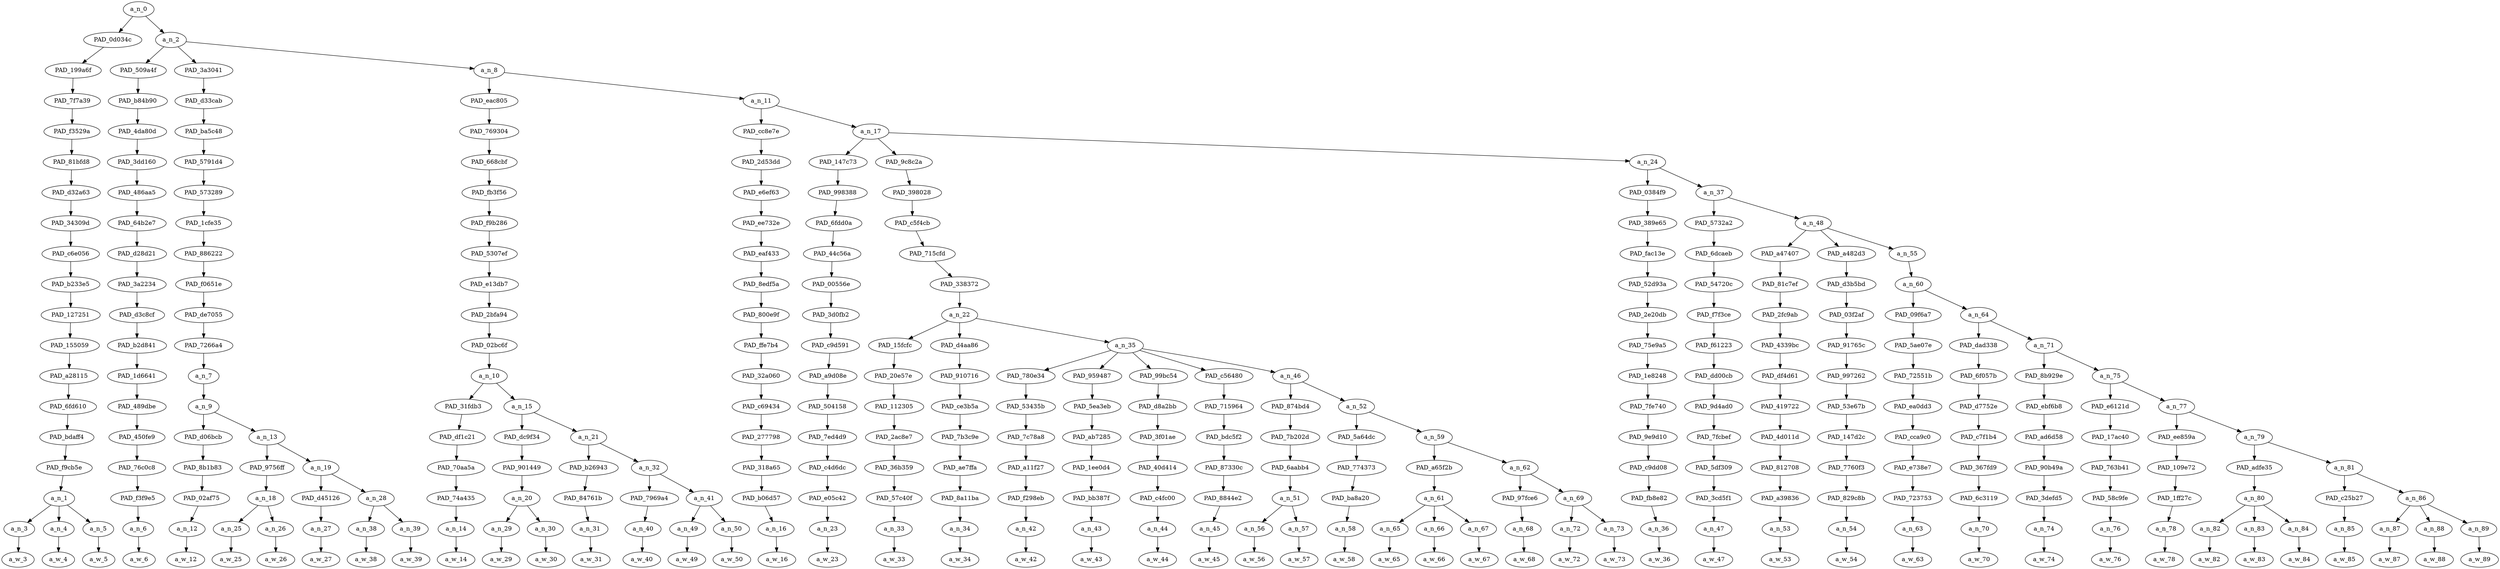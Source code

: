 strict digraph "" {
	a_n_0	[div_dir=1,
		index=0,
		level=18,
		pos="4.75980541087963,18!",
		text_span="[0, 1, 2, 3, 4, 5, 6, 7, 8, 9, 10, 11, 12, 13, 14, 15, 16, 17, 18, 19, 20, 21, 22, 23, 24, 25, 26, 27, 28, 29, 30, 31, 32, 33, 34, \
35, 36, 37, 38, 39, 40, 41, 42, 43, 44, 45, 46, 47, 48, 49]",
		value=1.00000000];
	PAD_0d034c	[div_dir=1,
		index=0,
		level=17,
		pos="1.0,17!",
		text_span="[0, 1, 2]",
		value=0.04924181];
	a_n_0 -> PAD_0d034c;
	a_n_2	[div_dir=1,
		index=1,
		level=17,
		pos="8.51961082175926,17!",
		text_span="[3, 4, 5, 6, 7, 8, 9, 10, 11, 12, 13, 14, 15, 16, 17, 18, 19, 20, 21, 22, 23, 24, 25, 26, 27, 28, 29, 30, 31, 32, 33, 34, 35, 36, \
37, 38, 39, 40, 41, 42, 43, 44, 45, 46, 47, 48, 49]",
		value=0.95057851];
	a_n_0 -> a_n_2;
	PAD_199a6f	[div_dir=1,
		index=0,
		level=16,
		pos="1.0,16!",
		text_span="[0, 1, 2]",
		value=0.04924181];
	PAD_0d034c -> PAD_199a6f;
	PAD_7f7a39	[div_dir=1,
		index=0,
		level=15,
		pos="1.0,15!",
		text_span="[0, 1, 2]",
		value=0.04924181];
	PAD_199a6f -> PAD_7f7a39;
	PAD_f3529a	[div_dir=1,
		index=0,
		level=14,
		pos="1.0,14!",
		text_span="[0, 1, 2]",
		value=0.04924181];
	PAD_7f7a39 -> PAD_f3529a;
	PAD_81bfd8	[div_dir=1,
		index=0,
		level=13,
		pos="1.0,13!",
		text_span="[0, 1, 2]",
		value=0.04924181];
	PAD_f3529a -> PAD_81bfd8;
	PAD_d32a63	[div_dir=1,
		index=0,
		level=12,
		pos="1.0,12!",
		text_span="[0, 1, 2]",
		value=0.04924181];
	PAD_81bfd8 -> PAD_d32a63;
	PAD_34309d	[div_dir=1,
		index=0,
		level=11,
		pos="1.0,11!",
		text_span="[0, 1, 2]",
		value=0.04924181];
	PAD_d32a63 -> PAD_34309d;
	PAD_c6e056	[div_dir=1,
		index=0,
		level=10,
		pos="1.0,10!",
		text_span="[0, 1, 2]",
		value=0.04924181];
	PAD_34309d -> PAD_c6e056;
	PAD_b233e5	[div_dir=1,
		index=0,
		level=9,
		pos="1.0,9!",
		text_span="[0, 1, 2]",
		value=0.04924181];
	PAD_c6e056 -> PAD_b233e5;
	PAD_127251	[div_dir=1,
		index=0,
		level=8,
		pos="1.0,8!",
		text_span="[0, 1, 2]",
		value=0.04924181];
	PAD_b233e5 -> PAD_127251;
	PAD_155059	[div_dir=1,
		index=0,
		level=7,
		pos="1.0,7!",
		text_span="[0, 1, 2]",
		value=0.04924181];
	PAD_127251 -> PAD_155059;
	PAD_a28115	[div_dir=1,
		index=0,
		level=6,
		pos="1.0,6!",
		text_span="[0, 1, 2]",
		value=0.04924181];
	PAD_155059 -> PAD_a28115;
	PAD_6fd610	[div_dir=1,
		index=0,
		level=5,
		pos="1.0,5!",
		text_span="[0, 1, 2]",
		value=0.04924181];
	PAD_a28115 -> PAD_6fd610;
	PAD_bdaff4	[div_dir=1,
		index=0,
		level=4,
		pos="1.0,4!",
		text_span="[0, 1, 2]",
		value=0.04924181];
	PAD_6fd610 -> PAD_bdaff4;
	PAD_f9cb5e	[div_dir=1,
		index=0,
		level=3,
		pos="1.0,3!",
		text_span="[0, 1, 2]",
		value=0.04924181];
	PAD_bdaff4 -> PAD_f9cb5e;
	a_n_1	[div_dir=1,
		index=0,
		level=2,
		pos="1.0,2!",
		text_span="[0, 1, 2]",
		value=0.04924181];
	PAD_f9cb5e -> a_n_1;
	a_n_3	[div_dir=1,
		index=0,
		level=1,
		pos="0.0,1!",
		text_span="[0]",
		value=0.01122210];
	a_n_1 -> a_n_3;
	a_n_4	[div_dir=1,
		index=1,
		level=1,
		pos="1.0,1!",
		text_span="[1]",
		value=0.02144741];
	a_n_1 -> a_n_4;
	a_n_5	[div_dir=1,
		index=2,
		level=1,
		pos="2.0,1!",
		text_span="[2]",
		value=0.01643976];
	a_n_1 -> a_n_5;
	a_w_3	[div_dir=0,
		index=0,
		level=0,
		pos="0,0!",
		text_span="[0]",
		value=the];
	a_n_3 -> a_w_3;
	a_w_4	[div_dir=0,
		index=1,
		level=0,
		pos="1,0!",
		text_span="[1]",
		value=catholic];
	a_n_4 -> a_w_4;
	a_w_5	[div_dir=0,
		index=2,
		level=0,
		pos="2,0!",
		text_span="[2]",
		value=church];
	a_n_5 -> a_w_5;
	PAD_509a4f	[div_dir=1,
		index=1,
		level=16,
		pos="3.0,16!",
		text_span="[3]",
		value=0.01210375];
	a_n_2 -> PAD_509a4f;
	PAD_3a3041	[div_dir=1,
		index=2,
		level=16,
		pos="5.3125,16!",
		text_span="[4, 5, 6, 7, 8, 9]",
		value=0.16955576];
	a_n_2 -> PAD_3a3041;
	a_n_8	[div_dir=1,
		index=3,
		level=16,
		pos="17.246332465277778,16!",
		text_span="[10, 11, 12, 13, 14, 15, 16, 17, 18, 19, 20, 21, 22, 23, 24, 25, 26, 27, 28, 29, 30, 31, 32, 33, 34, 35, 36, 37, 38, 39, 40, 41, \
42, 43, 44, 45, 46, 47, 48, 49]",
		value=0.76876385];
	a_n_2 -> a_n_8;
	PAD_b84b90	[div_dir=1,
		index=1,
		level=15,
		pos="3.0,15!",
		text_span="[3]",
		value=0.01210375];
	PAD_509a4f -> PAD_b84b90;
	PAD_4da80d	[div_dir=1,
		index=1,
		level=14,
		pos="3.0,14!",
		text_span="[3]",
		value=0.01210375];
	PAD_b84b90 -> PAD_4da80d;
	PAD_3dd160	[div_dir=1,
		index=1,
		level=13,
		pos="3.0,13!",
		text_span="[3]",
		value=0.01210375];
	PAD_4da80d -> PAD_3dd160;
	PAD_486aa5	[div_dir=1,
		index=1,
		level=12,
		pos="3.0,12!",
		text_span="[3]",
		value=0.01210375];
	PAD_3dd160 -> PAD_486aa5;
	PAD_64b2e7	[div_dir=1,
		index=1,
		level=11,
		pos="3.0,11!",
		text_span="[3]",
		value=0.01210375];
	PAD_486aa5 -> PAD_64b2e7;
	PAD_d28d21	[div_dir=1,
		index=1,
		level=10,
		pos="3.0,10!",
		text_span="[3]",
		value=0.01210375];
	PAD_64b2e7 -> PAD_d28d21;
	PAD_3a2234	[div_dir=1,
		index=1,
		level=9,
		pos="3.0,9!",
		text_span="[3]",
		value=0.01210375];
	PAD_d28d21 -> PAD_3a2234;
	PAD_d3c8cf	[div_dir=1,
		index=1,
		level=8,
		pos="3.0,8!",
		text_span="[3]",
		value=0.01210375];
	PAD_3a2234 -> PAD_d3c8cf;
	PAD_b2d841	[div_dir=1,
		index=1,
		level=7,
		pos="3.0,7!",
		text_span="[3]",
		value=0.01210375];
	PAD_d3c8cf -> PAD_b2d841;
	PAD_1d6641	[div_dir=1,
		index=1,
		level=6,
		pos="3.0,6!",
		text_span="[3]",
		value=0.01210375];
	PAD_b2d841 -> PAD_1d6641;
	PAD_489dbe	[div_dir=1,
		index=1,
		level=5,
		pos="3.0,5!",
		text_span="[3]",
		value=0.01210375];
	PAD_1d6641 -> PAD_489dbe;
	PAD_450fe9	[div_dir=1,
		index=1,
		level=4,
		pos="3.0,4!",
		text_span="[3]",
		value=0.01210375];
	PAD_489dbe -> PAD_450fe9;
	PAD_76c0c8	[div_dir=1,
		index=1,
		level=3,
		pos="3.0,3!",
		text_span="[3]",
		value=0.01210375];
	PAD_450fe9 -> PAD_76c0c8;
	PAD_f3f9e5	[div_dir=1,
		index=1,
		level=2,
		pos="3.0,2!",
		text_span="[3]",
		value=0.01210375];
	PAD_76c0c8 -> PAD_f3f9e5;
	a_n_6	[div_dir=1,
		index=3,
		level=1,
		pos="3.0,1!",
		text_span="[3]",
		value=0.01210375];
	PAD_f3f9e5 -> a_n_6;
	a_w_6	[div_dir=0,
		index=3,
		level=0,
		pos="3,0!",
		text_span="[3]",
		value=stopped];
	a_n_6 -> a_w_6;
	PAD_d33cab	[div_dir=1,
		index=2,
		level=15,
		pos="5.3125,15!",
		text_span="[4, 5, 6, 7, 8, 9]",
		value=0.16955576];
	PAD_3a3041 -> PAD_d33cab;
	PAD_ba5c48	[div_dir=1,
		index=2,
		level=14,
		pos="5.3125,14!",
		text_span="[4, 5, 6, 7, 8, 9]",
		value=0.16955576];
	PAD_d33cab -> PAD_ba5c48;
	PAD_5791d4	[div_dir=1,
		index=2,
		level=13,
		pos="5.3125,13!",
		text_span="[4, 5, 6, 7, 8, 9]",
		value=0.16955576];
	PAD_ba5c48 -> PAD_5791d4;
	PAD_573289	[div_dir=1,
		index=2,
		level=12,
		pos="5.3125,12!",
		text_span="[4, 5, 6, 7, 8, 9]",
		value=0.16955576];
	PAD_5791d4 -> PAD_573289;
	PAD_1cfe35	[div_dir=1,
		index=2,
		level=11,
		pos="5.3125,11!",
		text_span="[4, 5, 6, 7, 8, 9]",
		value=0.16955576];
	PAD_573289 -> PAD_1cfe35;
	PAD_886222	[div_dir=1,
		index=2,
		level=10,
		pos="5.3125,10!",
		text_span="[4, 5, 6, 7, 8, 9]",
		value=0.16955576];
	PAD_1cfe35 -> PAD_886222;
	PAD_f0651e	[div_dir=1,
		index=2,
		level=9,
		pos="5.3125,9!",
		text_span="[4, 5, 6, 7, 8, 9]",
		value=0.16955576];
	PAD_886222 -> PAD_f0651e;
	PAD_de7055	[div_dir=1,
		index=2,
		level=8,
		pos="5.3125,8!",
		text_span="[4, 5, 6, 7, 8, 9]",
		value=0.16955576];
	PAD_f0651e -> PAD_de7055;
	PAD_7266a4	[div_dir=1,
		index=2,
		level=7,
		pos="5.3125,7!",
		text_span="[4, 5, 6, 7, 8, 9]",
		value=0.16955576];
	PAD_de7055 -> PAD_7266a4;
	a_n_7	[div_dir=1,
		index=2,
		level=6,
		pos="5.3125,6!",
		text_span="[4, 5, 6, 7, 8, 9]",
		value=0.16955576];
	PAD_7266a4 -> a_n_7;
	a_n_9	[div_dir=1,
		index=2,
		level=5,
		pos="5.3125,5!",
		text_span="[4, 5, 6, 7, 8, 9]",
		value=0.16949433];
	a_n_7 -> a_n_9;
	PAD_d06bcb	[div_dir=1,
		index=2,
		level=4,
		pos="4.0,4!",
		text_span="[4]",
		value=0.00978292];
	a_n_9 -> PAD_d06bcb;
	a_n_13	[div_dir=1,
		index=3,
		level=4,
		pos="6.625,4!",
		text_span="[5, 6, 7, 8, 9]",
		value=0.15964998];
	a_n_9 -> a_n_13;
	PAD_8b1b83	[div_dir=1,
		index=2,
		level=3,
		pos="4.0,3!",
		text_span="[4]",
		value=0.00978292];
	PAD_d06bcb -> PAD_8b1b83;
	PAD_02af75	[div_dir=1,
		index=2,
		level=2,
		pos="4.0,2!",
		text_span="[4]",
		value=0.00978292];
	PAD_8b1b83 -> PAD_02af75;
	a_n_12	[div_dir=1,
		index=4,
		level=1,
		pos="4.0,1!",
		text_span="[4]",
		value=0.00978292];
	PAD_02af75 -> a_n_12;
	a_w_12	[div_dir=0,
		index=4,
		level=0,
		pos="4,0!",
		text_span="[4]",
		value=being];
	a_n_12 -> a_w_12;
	PAD_9756ff	[div_dir=1,
		index=3,
		level=3,
		pos="5.5,3!",
		text_span="[5, 6]",
		value=0.05391170];
	a_n_13 -> PAD_9756ff;
	a_n_19	[div_dir=1,
		index=4,
		level=3,
		pos="7.75,3!",
		text_span="[7, 8, 9]",
		value=0.10567737];
	a_n_13 -> a_n_19;
	a_n_18	[div_dir=1,
		index=3,
		level=2,
		pos="5.5,2!",
		text_span="[5, 6]",
		value=0.05391170];
	PAD_9756ff -> a_n_18;
	a_n_25	[div_dir=1,
		index=5,
		level=1,
		pos="5.0,1!",
		text_span="[5]",
		value=0.00994030];
	a_n_18 -> a_n_25;
	a_n_26	[div_dir=1,
		index=6,
		level=1,
		pos="6.0,1!",
		text_span="[6]",
		value=0.04391706];
	a_n_18 -> a_n_26;
	a_w_25	[div_dir=0,
		index=5,
		level=0,
		pos="5,0!",
		text_span="[5]",
		value=a];
	a_n_25 -> a_w_25;
	a_w_26	[div_dir=0,
		index=6,
		level=0,
		pos="6,0!",
		text_span="[6]",
		value=bulwark];
	a_n_26 -> a_w_26;
	PAD_d45126	[div_dir=1,
		index=4,
		level=2,
		pos="7.0,2!",
		text_span="[7]",
		value=0.01928728];
	a_n_19 -> PAD_d45126;
	a_n_28	[div_dir=1,
		index=5,
		level=2,
		pos="8.5,2!",
		text_span="[8, 9]",
		value=0.08635978];
	a_n_19 -> a_n_28;
	a_n_27	[div_dir=1,
		index=7,
		level=1,
		pos="7.0,1!",
		text_span="[7]",
		value=0.01928728];
	PAD_d45126 -> a_n_27;
	a_w_27	[div_dir=0,
		index=7,
		level=0,
		pos="7,0!",
		text_span="[7]",
		value=against];
	a_n_27 -> a_w_27;
	a_n_38	[div_dir=-1,
		index=8,
		level=1,
		pos="8.0,1!",
		text_span="[8]",
		value=0.04145179];
	a_n_28 -> a_n_38;
	a_n_39	[div_dir=1,
		index=9,
		level=1,
		pos="9.0,1!",
		text_span="[9]",
		value=0.04487949];
	a_n_28 -> a_n_39;
	a_w_38	[div_dir=0,
		index=8,
		level=0,
		pos="8,0!",
		text_span="[8]",
		value=western];
	a_n_38 -> a_w_38;
	a_w_39	[div_dir=0,
		index=9,
		level=0,
		pos="9,0!",
		text_span="[9]",
		value=rot];
	a_n_39 -> a_w_39;
	PAD_eac805	[div_dir=1,
		index=3,
		level=15,
		pos="11.34375,15!",
		text_span="[10, 11, 12, 13, 14, 15, 16]",
		value=0.19671426];
	a_n_8 -> PAD_eac805;
	a_n_11	[div_dir=1,
		index=4,
		level=15,
		pos="23.148914930555556,15!",
		text_span="[17, 18, 19, 20, 21, 22, 23, 24, 25, 26, 27, 28, 29, 30, 31, 32, 33, 34, 35, 36, 37, 38, 39, 40, 41, 42, 43, 44, 45, 46, 47, 48, \
49]",
		value=0.57190986];
	a_n_8 -> a_n_11;
	PAD_769304	[div_dir=1,
		index=3,
		level=14,
		pos="11.34375,14!",
		text_span="[10, 11, 12, 13, 14, 15, 16]",
		value=0.19671426];
	PAD_eac805 -> PAD_769304;
	PAD_668cbf	[div_dir=1,
		index=3,
		level=13,
		pos="11.34375,13!",
		text_span="[10, 11, 12, 13, 14, 15, 16]",
		value=0.19671426];
	PAD_769304 -> PAD_668cbf;
	PAD_fb3f56	[div_dir=1,
		index=3,
		level=12,
		pos="11.34375,12!",
		text_span="[10, 11, 12, 13, 14, 15, 16]",
		value=0.19671426];
	PAD_668cbf -> PAD_fb3f56;
	PAD_f9b286	[div_dir=1,
		index=3,
		level=11,
		pos="11.34375,11!",
		text_span="[10, 11, 12, 13, 14, 15, 16]",
		value=0.19671426];
	PAD_fb3f56 -> PAD_f9b286;
	PAD_5307ef	[div_dir=1,
		index=3,
		level=10,
		pos="11.34375,10!",
		text_span="[10, 11, 12, 13, 14, 15, 16]",
		value=0.19671426];
	PAD_f9b286 -> PAD_5307ef;
	PAD_e13db7	[div_dir=1,
		index=3,
		level=9,
		pos="11.34375,9!",
		text_span="[10, 11, 12, 13, 14, 15, 16]",
		value=0.19671426];
	PAD_5307ef -> PAD_e13db7;
	PAD_2bfa94	[div_dir=1,
		index=3,
		level=8,
		pos="11.34375,8!",
		text_span="[10, 11, 12, 13, 14, 15, 16]",
		value=0.19671426];
	PAD_e13db7 -> PAD_2bfa94;
	PAD_02bc6f	[div_dir=1,
		index=3,
		level=7,
		pos="11.34375,7!",
		text_span="[10, 11, 12, 13, 14, 15, 16]",
		value=0.19671426];
	PAD_2bfa94 -> PAD_02bc6f;
	a_n_10	[div_dir=1,
		index=3,
		level=6,
		pos="11.34375,6!",
		text_span="[10, 11, 12, 13, 14, 15, 16]",
		value=0.19671426];
	PAD_02bc6f -> a_n_10;
	PAD_31fdb3	[div_dir=1,
		index=3,
		level=5,
		pos="10.0,5!",
		text_span="[10]",
		value=0.01227325];
	a_n_10 -> PAD_31fdb3;
	a_n_15	[div_dir=1,
		index=4,
		level=5,
		pos="12.6875,5!",
		text_span="[11, 12, 13, 14, 15, 16]",
		value=0.18437424];
	a_n_10 -> a_n_15;
	PAD_df1c21	[div_dir=1,
		index=4,
		level=4,
		pos="10.0,4!",
		text_span="[10]",
		value=0.01227325];
	PAD_31fdb3 -> PAD_df1c21;
	PAD_70aa5a	[div_dir=1,
		index=5,
		level=3,
		pos="10.0,3!",
		text_span="[10]",
		value=0.01227325];
	PAD_df1c21 -> PAD_70aa5a;
	PAD_74a435	[div_dir=1,
		index=6,
		level=2,
		pos="10.0,2!",
		text_span="[10]",
		value=0.01227325];
	PAD_70aa5a -> PAD_74a435;
	a_n_14	[div_dir=1,
		index=10,
		level=1,
		pos="10.0,1!",
		text_span="[10]",
		value=0.01227325];
	PAD_74a435 -> a_n_14;
	a_w_14	[div_dir=0,
		index=10,
		level=0,
		pos="10,0!",
		text_span="[10]",
		value=when];
	a_n_14 -> a_w_14;
	PAD_dc9f34	[div_dir=1,
		index=5,
		level=4,
		pos="11.5,4!",
		text_span="[11, 12]",
		value=0.02512526];
	a_n_15 -> PAD_dc9f34;
	a_n_21	[div_dir=1,
		index=6,
		level=4,
		pos="13.875,4!",
		text_span="[13, 14, 15, 16]",
		value=0.15917997];
	a_n_15 -> a_n_21;
	PAD_901449	[div_dir=1,
		index=6,
		level=3,
		pos="11.5,3!",
		text_span="[11, 12]",
		value=0.02512526];
	PAD_dc9f34 -> PAD_901449;
	a_n_20	[div_dir=1,
		index=7,
		level=2,
		pos="11.5,2!",
		text_span="[11, 12]",
		value=0.02512526];
	PAD_901449 -> a_n_20;
	a_n_29	[div_dir=1,
		index=11,
		level=1,
		pos="11.0,1!",
		text_span="[11]",
		value=0.00985410];
	a_n_20 -> a_n_29;
	a_n_30	[div_dir=1,
		index=12,
		level=1,
		pos="12.0,1!",
		text_span="[12]",
		value=0.01524944];
	a_n_20 -> a_n_30;
	a_w_29	[div_dir=0,
		index=11,
		level=0,
		pos="11,0!",
		text_span="[11]",
		value=the1];
	a_n_29 -> a_w_29;
	a_w_30	[div_dir=0,
		index=12,
		level=0,
		pos="12,0!",
		text_span="[12]",
		value=church1];
	a_n_30 -> a_w_30;
	PAD_b26943	[div_dir=-1,
		index=7,
		level=3,
		pos="13.0,3!",
		text_span="[13]",
		value=0.01200896];
	a_n_21 -> PAD_b26943;
	a_n_32	[div_dir=1,
		index=8,
		level=3,
		pos="14.75,3!",
		text_span="[14, 15, 16]",
		value=0.14710446];
	a_n_21 -> a_n_32;
	PAD_84761b	[div_dir=-1,
		index=8,
		level=2,
		pos="13.0,2!",
		text_span="[13]",
		value=0.01200896];
	PAD_b26943 -> PAD_84761b;
	a_n_31	[div_dir=-1,
		index=13,
		level=1,
		pos="13.0,1!",
		text_span="[13]",
		value=0.01200896];
	PAD_84761b -> a_n_31;
	a_w_31	[div_dir=0,
		index=13,
		level=0,
		pos="13,0!",
		text_span="[13]",
		value=became];
	a_n_31 -> a_w_31;
	PAD_7969a4	[div_dir=1,
		index=9,
		level=2,
		pos="14.0,2!",
		text_span="[14]",
		value=0.05013863];
	a_n_32 -> PAD_7969a4;
	a_n_41	[div_dir=1,
		index=10,
		level=2,
		pos="15.5,2!",
		text_span="[15, 16]",
		value=0.09687975];
	a_n_32 -> a_n_41;
	a_n_40	[div_dir=1,
		index=14,
		level=1,
		pos="14.0,1!",
		text_span="[14]",
		value=0.05013863];
	PAD_7969a4 -> a_n_40;
	a_w_40	[div_dir=0,
		index=14,
		level=0,
		pos="14,0!",
		text_span="[14]",
		value=infested];
	a_n_40 -> a_w_40;
	a_n_49	[div_dir=-1,
		index=15,
		level=1,
		pos="15.0,1!",
		text_span="[15]",
		value=0.01474495];
	a_n_41 -> a_n_49;
	a_n_50	[div_dir=1,
		index=16,
		level=1,
		pos="16.0,1!",
		text_span="[16]",
		value=0.08202019];
	a_n_41 -> a_n_50;
	a_w_49	[div_dir=0,
		index=15,
		level=0,
		pos="15,0!",
		text_span="[15]",
		value=with];
	a_n_49 -> a_w_49;
	a_w_50	[div_dir=0,
		index=16,
		level=0,
		pos="16,0!",
		text_span="[16]",
		value=homosexuals];
	a_n_50 -> a_w_50;
	PAD_cc8e7e	[div_dir=-1,
		index=4,
		level=14,
		pos="17.0,14!",
		text_span="[17]",
		value=0.01172555];
	a_n_11 -> PAD_cc8e7e;
	a_n_17	[div_dir=1,
		index=5,
		level=14,
		pos="29.29782986111111,14!",
		text_span="[18, 19, 20, 21, 22, 23, 24, 25, 26, 27, 28, 29, 30, 31, 32, 33, 34, 35, 36, 37, 38, 39, 40, 41, 42, 43, 44, 45, 46, 47, 48, 49]",
		value=0.56006144];
	a_n_11 -> a_n_17;
	PAD_2d53dd	[div_dir=-1,
		index=4,
		level=13,
		pos="17.0,13!",
		text_span="[17]",
		value=0.01172555];
	PAD_cc8e7e -> PAD_2d53dd;
	PAD_e6ef63	[div_dir=-1,
		index=4,
		level=12,
		pos="17.0,12!",
		text_span="[17]",
		value=0.01172555];
	PAD_2d53dd -> PAD_e6ef63;
	PAD_ee732e	[div_dir=-1,
		index=4,
		level=11,
		pos="17.0,11!",
		text_span="[17]",
		value=0.01172555];
	PAD_e6ef63 -> PAD_ee732e;
	PAD_eaf433	[div_dir=-1,
		index=4,
		level=10,
		pos="17.0,10!",
		text_span="[17]",
		value=0.01172555];
	PAD_ee732e -> PAD_eaf433;
	PAD_8edf5a	[div_dir=-1,
		index=4,
		level=9,
		pos="17.0,9!",
		text_span="[17]",
		value=0.01172555];
	PAD_eaf433 -> PAD_8edf5a;
	PAD_800e9f	[div_dir=-1,
		index=4,
		level=8,
		pos="17.0,8!",
		text_span="[17]",
		value=0.01172555];
	PAD_8edf5a -> PAD_800e9f;
	PAD_ffe7b4	[div_dir=-1,
		index=4,
		level=7,
		pos="17.0,7!",
		text_span="[17]",
		value=0.01172555];
	PAD_800e9f -> PAD_ffe7b4;
	PAD_32a060	[div_dir=-1,
		index=4,
		level=6,
		pos="17.0,6!",
		text_span="[17]",
		value=0.01172555];
	PAD_ffe7b4 -> PAD_32a060;
	PAD_c69434	[div_dir=-1,
		index=5,
		level=5,
		pos="17.0,5!",
		text_span="[17]",
		value=0.01172555];
	PAD_32a060 -> PAD_c69434;
	PAD_277798	[div_dir=-1,
		index=7,
		level=4,
		pos="17.0,4!",
		text_span="[17]",
		value=0.01172555];
	PAD_c69434 -> PAD_277798;
	PAD_318a65	[div_dir=-1,
		index=9,
		level=3,
		pos="17.0,3!",
		text_span="[17]",
		value=0.01172555];
	PAD_277798 -> PAD_318a65;
	PAD_b06d57	[div_dir=-1,
		index=11,
		level=2,
		pos="17.0,2!",
		text_span="[17]",
		value=0.01172555];
	PAD_318a65 -> PAD_b06d57;
	a_n_16	[div_dir=-1,
		index=17,
		level=1,
		pos="17.0,1!",
		text_span="[17]",
		value=0.01172555];
	PAD_b06d57 -> a_n_16;
	a_w_16	[div_dir=0,
		index=17,
		level=0,
		pos="17,0!",
		text_span="[17]",
		value=it];
	a_n_16 -> a_w_16;
	PAD_147c73	[div_dir=-1,
		index=6,
		level=13,
		pos="33.0,13!",
		text_span="[33]",
		value=0.01094265];
	a_n_17 -> PAD_147c73;
	PAD_9c8c2a	[div_dir=1,
		index=5,
		level=13,
		pos="19.806250000000002,13!",
		text_span="[18, 19, 20, 21, 22, 23, 24, 25, 26, 27, 28, 29, 30, 31, 32]",
		value=0.20458164];
	a_n_17 -> PAD_9c8c2a;
	a_n_24	[div_dir=1,
		index=7,
		level=13,
		pos="35.087239583333336,13!",
		text_span="[34, 35, 36, 37, 38, 39, 40, 41, 42, 43, 44, 45, 46, 47, 48, 49]",
		value=0.34441237];
	a_n_17 -> a_n_24;
	PAD_998388	[div_dir=-1,
		index=6,
		level=12,
		pos="33.0,12!",
		text_span="[33]",
		value=0.01094265];
	PAD_147c73 -> PAD_998388;
	PAD_6fdd0a	[div_dir=-1,
		index=6,
		level=11,
		pos="33.0,11!",
		text_span="[33]",
		value=0.01094265];
	PAD_998388 -> PAD_6fdd0a;
	PAD_44c56a	[div_dir=-1,
		index=6,
		level=10,
		pos="33.0,10!",
		text_span="[33]",
		value=0.01094265];
	PAD_6fdd0a -> PAD_44c56a;
	PAD_00556e	[div_dir=-1,
		index=6,
		level=9,
		pos="33.0,9!",
		text_span="[33]",
		value=0.01094265];
	PAD_44c56a -> PAD_00556e;
	PAD_3d0fb2	[div_dir=-1,
		index=6,
		level=8,
		pos="33.0,8!",
		text_span="[33]",
		value=0.01094265];
	PAD_00556e -> PAD_3d0fb2;
	PAD_c9d591	[div_dir=-1,
		index=8,
		level=7,
		pos="33.0,7!",
		text_span="[33]",
		value=0.01094265];
	PAD_3d0fb2 -> PAD_c9d591;
	PAD_a9d08e	[div_dir=-1,
		index=12,
		level=6,
		pos="33.0,6!",
		text_span="[33]",
		value=0.01094265];
	PAD_c9d591 -> PAD_a9d08e;
	PAD_504158	[div_dir=-1,
		index=14,
		level=5,
		pos="33.0,5!",
		text_span="[33]",
		value=0.01094265];
	PAD_a9d08e -> PAD_504158;
	PAD_7ed4d9	[div_dir=-1,
		index=17,
		level=4,
		pos="33.0,4!",
		text_span="[33]",
		value=0.01094265];
	PAD_504158 -> PAD_7ed4d9;
	PAD_c4d6dc	[div_dir=-1,
		index=20,
		level=3,
		pos="33.0,3!",
		text_span="[33]",
		value=0.01094265];
	PAD_7ed4d9 -> PAD_c4d6dc;
	PAD_e05c42	[div_dir=-1,
		index=23,
		level=2,
		pos="33.0,2!",
		text_span="[33]",
		value=0.01094265];
	PAD_c4d6dc -> PAD_e05c42;
	a_n_23	[div_dir=-1,
		index=33,
		level=1,
		pos="33.0,1!",
		text_span="[33]",
		value=0.01094265];
	PAD_e05c42 -> a_n_23;
	a_w_23	[div_dir=0,
		index=33,
		level=0,
		pos="33,0!",
		text_span="[33]",
		value=and];
	a_n_23 -> a_w_23;
	PAD_398028	[div_dir=1,
		index=5,
		level=12,
		pos="19.806250000000002,12!",
		text_span="[18, 19, 20, 21, 22, 23, 24, 25, 26, 27, 28, 29, 30, 31, 32]",
		value=0.20458164];
	PAD_9c8c2a -> PAD_398028;
	PAD_c5f4cb	[div_dir=1,
		index=5,
		level=11,
		pos="19.806250000000002,11!",
		text_span="[18, 19, 20, 21, 22, 23, 24, 25, 26, 27, 28, 29, 30, 31, 32]",
		value=0.20458164];
	PAD_398028 -> PAD_c5f4cb;
	PAD_715cfd	[div_dir=1,
		index=5,
		level=10,
		pos="19.806250000000002,10!",
		text_span="[18, 19, 20, 21, 22, 23, 24, 25, 26, 27, 28, 29, 30, 31, 32]",
		value=0.20458164];
	PAD_c5f4cb -> PAD_715cfd;
	PAD_338372	[div_dir=1,
		index=5,
		level=9,
		pos="19.806250000000002,9!",
		text_span="[18, 19, 20, 21, 22, 23, 24, 25, 26, 27, 28, 29, 30, 31, 32]",
		value=0.20458164];
	PAD_715cfd -> PAD_338372;
	a_n_22	[div_dir=1,
		index=5,
		level=8,
		pos="19.806250000000002,8!",
		text_span="[18, 19, 20, 21, 22, 23, 24, 25, 26, 27, 28, 29, 30, 31, 32]",
		value=0.20458164];
	PAD_338372 -> a_n_22;
	PAD_15fcfc	[div_dir=1,
		index=5,
		level=7,
		pos="18.0,7!",
		text_span="[18]",
		value=0.00972263];
	a_n_22 -> PAD_15fcfc;
	PAD_d4aa86	[div_dir=1,
		index=6,
		level=7,
		pos="19.0,7!",
		text_span="[19]",
		value=0.00990859];
	a_n_22 -> PAD_d4aa86;
	a_n_35	[div_dir=1,
		index=7,
		level=7,
		pos="22.41875,7!",
		text_span="[20, 21, 22, 23, 24, 25, 26, 27, 28, 29, 30, 31, 32]",
		value=0.18489813];
	a_n_22 -> a_n_35;
	PAD_20e57e	[div_dir=1,
		index=5,
		level=6,
		pos="18.0,6!",
		text_span="[18]",
		value=0.00972263];
	PAD_15fcfc -> PAD_20e57e;
	PAD_112305	[div_dir=1,
		index=6,
		level=5,
		pos="18.0,5!",
		text_span="[18]",
		value=0.00972263];
	PAD_20e57e -> PAD_112305;
	PAD_2ac8e7	[div_dir=1,
		index=8,
		level=4,
		pos="18.0,4!",
		text_span="[18]",
		value=0.00972263];
	PAD_112305 -> PAD_2ac8e7;
	PAD_36b359	[div_dir=1,
		index=10,
		level=3,
		pos="18.0,3!",
		text_span="[18]",
		value=0.00972263];
	PAD_2ac8e7 -> PAD_36b359;
	PAD_57c40f	[div_dir=1,
		index=12,
		level=2,
		pos="18.0,2!",
		text_span="[18]",
		value=0.00972263];
	PAD_36b359 -> PAD_57c40f;
	a_n_33	[div_dir=1,
		index=18,
		level=1,
		pos="18.0,1!",
		text_span="[18]",
		value=0.00972263];
	PAD_57c40f -> a_n_33;
	a_w_33	[div_dir=0,
		index=18,
		level=0,
		pos="18,0!",
		text_span="[18]",
		value=is];
	a_n_33 -> a_w_33;
	PAD_910716	[div_dir=1,
		index=6,
		level=6,
		pos="19.0,6!",
		text_span="[19]",
		value=0.00990859];
	PAD_d4aa86 -> PAD_910716;
	PAD_ce3b5a	[div_dir=1,
		index=7,
		level=5,
		pos="19.0,5!",
		text_span="[19]",
		value=0.00990859];
	PAD_910716 -> PAD_ce3b5a;
	PAD_7b3c9e	[div_dir=1,
		index=9,
		level=4,
		pos="19.0,4!",
		text_span="[19]",
		value=0.00990859];
	PAD_ce3b5a -> PAD_7b3c9e;
	PAD_ae7ffa	[div_dir=1,
		index=11,
		level=3,
		pos="19.0,3!",
		text_span="[19]",
		value=0.00990859];
	PAD_7b3c9e -> PAD_ae7ffa;
	PAD_8a11ba	[div_dir=1,
		index=13,
		level=2,
		pos="19.0,2!",
		text_span="[19]",
		value=0.00990859];
	PAD_ae7ffa -> PAD_8a11ba;
	a_n_34	[div_dir=1,
		index=19,
		level=1,
		pos="19.0,1!",
		text_span="[19]",
		value=0.00990859];
	PAD_8a11ba -> a_n_34;
	a_w_34	[div_dir=0,
		index=19,
		level=0,
		pos="19,0!",
		text_span="[19]",
		value=now];
	a_n_34 -> a_w_34;
	PAD_780e34	[div_dir=-1,
		index=7,
		level=6,
		pos="20.0,6!",
		text_span="[20]",
		value=0.00956322];
	a_n_35 -> PAD_780e34;
	PAD_959487	[div_dir=-1,
		index=8,
		level=6,
		pos="21.0,6!",
		text_span="[21]",
		value=0.00942363];
	a_n_35 -> PAD_959487;
	PAD_99bc54	[div_dir=-1,
		index=9,
		level=6,
		pos="22.0,6!",
		text_span="[22]",
		value=0.01057986];
	a_n_35 -> PAD_99bc54;
	PAD_c56480	[div_dir=-1,
		index=10,
		level=6,
		pos="23.0,6!",
		text_span="[23]",
		value=0.00870614];
	a_n_35 -> PAD_c56480;
	a_n_46	[div_dir=1,
		index=11,
		level=6,
		pos="26.09375,6!",
		text_span="[24, 25, 26, 27, 28, 29, 30, 31, 32]",
		value=0.14657808];
	a_n_35 -> a_n_46;
	PAD_53435b	[div_dir=-1,
		index=8,
		level=5,
		pos="20.0,5!",
		text_span="[20]",
		value=0.00956322];
	PAD_780e34 -> PAD_53435b;
	PAD_7c78a8	[div_dir=-1,
		index=10,
		level=4,
		pos="20.0,4!",
		text_span="[20]",
		value=0.00956322];
	PAD_53435b -> PAD_7c78a8;
	PAD_a11f27	[div_dir=-1,
		index=12,
		level=3,
		pos="20.0,3!",
		text_span="[20]",
		value=0.00956322];
	PAD_7c78a8 -> PAD_a11f27;
	PAD_f298eb	[div_dir=-1,
		index=14,
		level=2,
		pos="20.0,2!",
		text_span="[20]",
		value=0.00956322];
	PAD_a11f27 -> PAD_f298eb;
	a_n_42	[div_dir=-1,
		index=20,
		level=1,
		pos="20.0,1!",
		text_span="[20]",
		value=0.00956322];
	PAD_f298eb -> a_n_42;
	a_w_42	[div_dir=0,
		index=20,
		level=0,
		pos="20,0!",
		text_span="[20]",
		value=just];
	a_n_42 -> a_w_42;
	PAD_5ea3eb	[div_dir=-1,
		index=9,
		level=5,
		pos="21.0,5!",
		text_span="[21]",
		value=0.00942363];
	PAD_959487 -> PAD_5ea3eb;
	PAD_ab7285	[div_dir=-1,
		index=11,
		level=4,
		pos="21.0,4!",
		text_span="[21]",
		value=0.00942363];
	PAD_5ea3eb -> PAD_ab7285;
	PAD_1ee0d4	[div_dir=-1,
		index=13,
		level=3,
		pos="21.0,3!",
		text_span="[21]",
		value=0.00942363];
	PAD_ab7285 -> PAD_1ee0d4;
	PAD_bb387f	[div_dir=-1,
		index=15,
		level=2,
		pos="21.0,2!",
		text_span="[21]",
		value=0.00942363];
	PAD_1ee0d4 -> PAD_bb387f;
	a_n_43	[div_dir=-1,
		index=21,
		level=1,
		pos="21.0,1!",
		text_span="[21]",
		value=0.00942363];
	PAD_bb387f -> a_n_43;
	a_w_43	[div_dir=0,
		index=21,
		level=0,
		pos="21,0!",
		text_span="[21]",
		value=as];
	a_n_43 -> a_w_43;
	PAD_d8a2bb	[div_dir=-1,
		index=10,
		level=5,
		pos="22.0,5!",
		text_span="[22]",
		value=0.01057986];
	PAD_99bc54 -> PAD_d8a2bb;
	PAD_3f01ae	[div_dir=-1,
		index=12,
		level=4,
		pos="22.0,4!",
		text_span="[22]",
		value=0.01057986];
	PAD_d8a2bb -> PAD_3f01ae;
	PAD_40d414	[div_dir=-1,
		index=14,
		level=3,
		pos="22.0,3!",
		text_span="[22]",
		value=0.01057986];
	PAD_3f01ae -> PAD_40d414;
	PAD_c4fc00	[div_dir=-1,
		index=16,
		level=2,
		pos="22.0,2!",
		text_span="[22]",
		value=0.01057986];
	PAD_40d414 -> PAD_c4fc00;
	a_n_44	[div_dir=-1,
		index=22,
		level=1,
		pos="22.0,1!",
		text_span="[22]",
		value=0.01057986];
	PAD_c4fc00 -> a_n_44;
	a_w_44	[div_dir=0,
		index=22,
		level=0,
		pos="22,0!",
		text_span="[22]",
		value=if];
	a_n_44 -> a_w_44;
	PAD_715964	[div_dir=-1,
		index=11,
		level=5,
		pos="23.0,5!",
		text_span="[23]",
		value=0.00870614];
	PAD_c56480 -> PAD_715964;
	PAD_bdc5f2	[div_dir=-1,
		index=13,
		level=4,
		pos="23.0,4!",
		text_span="[23]",
		value=0.00870614];
	PAD_715964 -> PAD_bdc5f2;
	PAD_87330c	[div_dir=-1,
		index=15,
		level=3,
		pos="23.0,3!",
		text_span="[23]",
		value=0.00870614];
	PAD_bdc5f2 -> PAD_87330c;
	PAD_8844e2	[div_dir=-1,
		index=17,
		level=2,
		pos="23.0,2!",
		text_span="[23]",
		value=0.00870614];
	PAD_87330c -> PAD_8844e2;
	a_n_45	[div_dir=-1,
		index=23,
		level=1,
		pos="23.0,1!",
		text_span="[23]",
		value=0.00870614];
	PAD_8844e2 -> a_n_45;
	a_w_45	[div_dir=0,
		index=23,
		level=0,
		pos="23,0!",
		text_span="[23]",
		value=not];
	a_n_45 -> a_w_45;
	PAD_874bd4	[div_dir=1,
		index=12,
		level=5,
		pos="24.5,5!",
		text_span="[24, 25]",
		value=0.02853388];
	a_n_46 -> PAD_874bd4;
	a_n_52	[div_dir=1,
		index=13,
		level=5,
		pos="27.6875,5!",
		text_span="[26, 27, 28, 29, 30, 31, 32]",
		value=0.11797856];
	a_n_46 -> a_n_52;
	PAD_7b202d	[div_dir=1,
		index=14,
		level=4,
		pos="24.5,4!",
		text_span="[24, 25]",
		value=0.02853388];
	PAD_874bd4 -> PAD_7b202d;
	PAD_6aabb4	[div_dir=1,
		index=16,
		level=3,
		pos="24.5,3!",
		text_span="[24, 25]",
		value=0.02853388];
	PAD_7b202d -> PAD_6aabb4;
	a_n_51	[div_dir=1,
		index=18,
		level=2,
		pos="24.5,2!",
		text_span="[24, 25]",
		value=0.02853388];
	PAD_6aabb4 -> a_n_51;
	a_n_56	[div_dir=-1,
		index=24,
		level=1,
		pos="24.0,1!",
		text_span="[24]",
		value=0.00925310];
	a_n_51 -> a_n_56;
	a_n_57	[div_dir=1,
		index=25,
		level=1,
		pos="25.0,1!",
		text_span="[25]",
		value=0.01924539];
	a_n_51 -> a_n_57;
	a_w_56	[div_dir=0,
		index=24,
		level=0,
		pos="24,0!",
		text_span="[24]",
		value=more];
	a_n_56 -> a_w_56;
	a_w_57	[div_dir=0,
		index=25,
		level=0,
		pos="25,0!",
		text_span="[25]",
		value=corrupted];
	a_n_57 -> a_w_57;
	PAD_5a64dc	[div_dir=1,
		index=15,
		level=4,
		pos="26.0,4!",
		text_span="[26]",
		value=0.00870424];
	a_n_52 -> PAD_5a64dc;
	a_n_59	[div_dir=1,
		index=16,
		level=4,
		pos="29.375,4!",
		text_span="[27, 28, 29, 30, 31, 32]",
		value=0.10921839];
	a_n_52 -> a_n_59;
	PAD_774373	[div_dir=1,
		index=17,
		level=3,
		pos="26.0,3!",
		text_span="[26]",
		value=0.00870424];
	PAD_5a64dc -> PAD_774373;
	PAD_ba8a20	[div_dir=1,
		index=19,
		level=2,
		pos="26.0,2!",
		text_span="[26]",
		value=0.00870424];
	PAD_774373 -> PAD_ba8a20;
	a_n_58	[div_dir=1,
		index=26,
		level=1,
		pos="26.0,1!",
		text_span="[26]",
		value=0.00870424];
	PAD_ba8a20 -> a_n_58;
	a_w_58	[div_dir=0,
		index=26,
		level=0,
		pos="26,0!",
		text_span="[26]",
		value=than];
	a_n_58 -> a_w_58;
	PAD_a65f2b	[div_dir=1,
		index=18,
		level=3,
		pos="28.0,3!",
		text_span="[27, 28, 29]",
		value=0.05883671];
	a_n_59 -> PAD_a65f2b;
	a_n_62	[div_dir=1,
		index=19,
		level=3,
		pos="30.75,3!",
		text_span="[30, 31, 32]",
		value=0.05033107];
	a_n_59 -> a_n_62;
	a_n_61	[div_dir=1,
		index=20,
		level=2,
		pos="28.0,2!",
		text_span="[27, 28, 29]",
		value=0.05883671];
	PAD_a65f2b -> a_n_61;
	a_n_65	[div_dir=1,
		index=27,
		level=1,
		pos="27.0,1!",
		text_span="[27]",
		value=0.00875681];
	a_n_61 -> a_n_65;
	a_n_66	[div_dir=-1,
		index=28,
		level=1,
		pos="28.0,1!",
		text_span="[28]",
		value=0.01312731];
	a_n_61 -> a_n_66;
	a_n_67	[div_dir=1,
		index=29,
		level=1,
		pos="29.0,1!",
		text_span="[29]",
		value=0.03691021];
	a_n_61 -> a_n_67;
	a_w_65	[div_dir=0,
		index=27,
		level=0,
		pos="27,0!",
		text_span="[27]",
		value=the2];
	a_n_65 -> a_w_65;
	a_w_66	[div_dir=0,
		index=28,
		level=0,
		pos="28,0!",
		text_span="[28]",
		value=government];
	a_n_66 -> a_w_66;
	a_w_67	[div_dir=0,
		index=29,
		level=0,
		pos="29,0!",
		text_span="[29]",
		value=bureaucracies];
	a_n_67 -> a_w_67;
	PAD_97fce6	[div_dir=1,
		index=21,
		level=2,
		pos="30.0,2!",
		text_span="[30]",
		value=0.00916246];
	a_n_62 -> PAD_97fce6;
	a_n_69	[div_dir=1,
		index=22,
		level=2,
		pos="31.5,2!",
		text_span="[31, 32]",
		value=0.04114077];
	a_n_62 -> a_n_69;
	a_n_68	[div_dir=1,
		index=30,
		level=1,
		pos="30.0,1!",
		text_span="[30]",
		value=0.00916246];
	PAD_97fce6 -> a_n_68;
	a_w_68	[div_dir=0,
		index=30,
		level=0,
		pos="30,0!",
		text_span="[30]",
		value=of];
	a_n_68 -> a_w_68;
	a_n_72	[div_dir=1,
		index=31,
		level=1,
		pos="31.0,1!",
		text_span="[31]",
		value=0.01905245];
	a_n_69 -> a_n_72;
	a_n_73	[div_dir=-1,
		index=32,
		level=1,
		pos="32.0,1!",
		text_span="[32]",
		value=0.02208078];
	a_n_69 -> a_n_73;
	a_w_72	[div_dir=0,
		index=31,
		level=0,
		pos="31,0!",
		text_span="[31]",
		value=western1];
	a_n_72 -> a_w_72;
	a_w_73	[div_dir=0,
		index=32,
		level=0,
		pos="32,0!",
		text_span="[32]",
		value=nations];
	a_n_73 -> a_w_73;
	PAD_0384f9	[div_dir=1,
		index=7,
		level=12,
		pos="34.0,12!",
		text_span="[34]",
		value=0.00977986];
	a_n_24 -> PAD_0384f9;
	a_n_37	[div_dir=1,
		index=8,
		level=12,
		pos="36.17447916666667,12!",
		text_span="[35, 36, 37, 38, 39, 40, 41, 42, 43, 44, 45, 46, 47, 48, 49]",
		value=0.33450710];
	a_n_24 -> a_n_37;
	PAD_389e65	[div_dir=1,
		index=7,
		level=11,
		pos="34.0,11!",
		text_span="[34]",
		value=0.00977986];
	PAD_0384f9 -> PAD_389e65;
	PAD_fac13e	[div_dir=1,
		index=7,
		level=10,
		pos="34.0,10!",
		text_span="[34]",
		value=0.00977986];
	PAD_389e65 -> PAD_fac13e;
	PAD_52d93a	[div_dir=1,
		index=7,
		level=9,
		pos="34.0,9!",
		text_span="[34]",
		value=0.00977986];
	PAD_fac13e -> PAD_52d93a;
	PAD_2e20db	[div_dir=1,
		index=7,
		level=8,
		pos="34.0,8!",
		text_span="[34]",
		value=0.00977986];
	PAD_52d93a -> PAD_2e20db;
	PAD_75e9a5	[div_dir=1,
		index=9,
		level=7,
		pos="34.0,7!",
		text_span="[34]",
		value=0.00977986];
	PAD_2e20db -> PAD_75e9a5;
	PAD_1e8248	[div_dir=1,
		index=13,
		level=6,
		pos="34.0,6!",
		text_span="[34]",
		value=0.00977986];
	PAD_75e9a5 -> PAD_1e8248;
	PAD_7fe740	[div_dir=1,
		index=15,
		level=5,
		pos="34.0,5!",
		text_span="[34]",
		value=0.00977986];
	PAD_1e8248 -> PAD_7fe740;
	PAD_9e9d10	[div_dir=1,
		index=18,
		level=4,
		pos="34.0,4!",
		text_span="[34]",
		value=0.00977986];
	PAD_7fe740 -> PAD_9e9d10;
	PAD_c9dd08	[div_dir=1,
		index=21,
		level=3,
		pos="34.0,3!",
		text_span="[34]",
		value=0.00977986];
	PAD_9e9d10 -> PAD_c9dd08;
	PAD_fb8e82	[div_dir=1,
		index=24,
		level=2,
		pos="34.0,2!",
		text_span="[34]",
		value=0.00977986];
	PAD_c9dd08 -> PAD_fb8e82;
	a_n_36	[div_dir=1,
		index=34,
		level=1,
		pos="34.0,1!",
		text_span="[34]",
		value=0.00977986];
	PAD_fb8e82 -> a_n_36;
	a_w_36	[div_dir=0,
		index=34,
		level=0,
		pos="34,0!",
		text_span="[34]",
		value=has];
	a_n_36 -> a_w_36;
	PAD_5732a2	[div_dir=1,
		index=8,
		level=11,
		pos="35.0,11!",
		text_span="[35]",
		value=0.01488101];
	a_n_37 -> PAD_5732a2;
	a_n_48	[div_dir=1,
		index=9,
		level=11,
		pos="37.348958333333336,11!",
		text_span="[36, 37, 38, 39, 40, 41, 42, 43, 44, 45, 46, 47, 48, 49]",
		value=0.31950436];
	a_n_37 -> a_n_48;
	PAD_6dcaeb	[div_dir=1,
		index=8,
		level=10,
		pos="35.0,10!",
		text_span="[35]",
		value=0.01488101];
	PAD_5732a2 -> PAD_6dcaeb;
	PAD_54720c	[div_dir=1,
		index=8,
		level=9,
		pos="35.0,9!",
		text_span="[35]",
		value=0.01488101];
	PAD_6dcaeb -> PAD_54720c;
	PAD_f7f3ce	[div_dir=1,
		index=8,
		level=8,
		pos="35.0,8!",
		text_span="[35]",
		value=0.01488101];
	PAD_54720c -> PAD_f7f3ce;
	PAD_f61223	[div_dir=1,
		index=10,
		level=7,
		pos="35.0,7!",
		text_span="[35]",
		value=0.01488101];
	PAD_f7f3ce -> PAD_f61223;
	PAD_dd00cb	[div_dir=1,
		index=14,
		level=6,
		pos="35.0,6!",
		text_span="[35]",
		value=0.01488101];
	PAD_f61223 -> PAD_dd00cb;
	PAD_9d4ad0	[div_dir=1,
		index=16,
		level=5,
		pos="35.0,5!",
		text_span="[35]",
		value=0.01488101];
	PAD_dd00cb -> PAD_9d4ad0;
	PAD_7fcbef	[div_dir=1,
		index=19,
		level=4,
		pos="35.0,4!",
		text_span="[35]",
		value=0.01488101];
	PAD_9d4ad0 -> PAD_7fcbef;
	PAD_5df309	[div_dir=1,
		index=22,
		level=3,
		pos="35.0,3!",
		text_span="[35]",
		value=0.01488101];
	PAD_7fcbef -> PAD_5df309;
	PAD_3cd5f1	[div_dir=1,
		index=25,
		level=2,
		pos="35.0,2!",
		text_span="[35]",
		value=0.01488101];
	PAD_5df309 -> PAD_3cd5f1;
	a_n_47	[div_dir=1,
		index=35,
		level=1,
		pos="35.0,1!",
		text_span="[35]",
		value=0.01488101];
	PAD_3cd5f1 -> a_n_47;
	a_w_47	[div_dir=0,
		index=35,
		level=0,
		pos="35,0!",
		text_span="[35]",
		value=sunk];
	a_n_47 -> a_w_47;
	PAD_a47407	[div_dir=1,
		index=9,
		level=10,
		pos="36.0,10!",
		text_span="[36]",
		value=0.00791327];
	a_n_48 -> PAD_a47407;
	PAD_a482d3	[div_dir=1,
		index=10,
		level=10,
		pos="37.0,10!",
		text_span="[37]",
		value=0.01249195];
	a_n_48 -> PAD_a482d3;
	a_n_55	[div_dir=1,
		index=11,
		level=10,
		pos="39.046875,10!",
		text_span="[38, 39, 40, 41, 42, 43, 44, 45, 46, 47, 48, 49]",
		value=0.29899229];
	a_n_48 -> a_n_55;
	PAD_81c7ef	[div_dir=1,
		index=9,
		level=9,
		pos="36.0,9!",
		text_span="[36]",
		value=0.00791327];
	PAD_a47407 -> PAD_81c7ef;
	PAD_2fc9ab	[div_dir=1,
		index=9,
		level=8,
		pos="36.0,8!",
		text_span="[36]",
		value=0.00791327];
	PAD_81c7ef -> PAD_2fc9ab;
	PAD_4339bc	[div_dir=1,
		index=11,
		level=7,
		pos="36.0,7!",
		text_span="[36]",
		value=0.00791327];
	PAD_2fc9ab -> PAD_4339bc;
	PAD_df4d61	[div_dir=1,
		index=15,
		level=6,
		pos="36.0,6!",
		text_span="[36]",
		value=0.00791327];
	PAD_4339bc -> PAD_df4d61;
	PAD_419722	[div_dir=1,
		index=17,
		level=5,
		pos="36.0,5!",
		text_span="[36]",
		value=0.00791327];
	PAD_df4d61 -> PAD_419722;
	PAD_4d011d	[div_dir=1,
		index=20,
		level=4,
		pos="36.0,4!",
		text_span="[36]",
		value=0.00791327];
	PAD_419722 -> PAD_4d011d;
	PAD_812708	[div_dir=1,
		index=23,
		level=3,
		pos="36.0,3!",
		text_span="[36]",
		value=0.00791327];
	PAD_4d011d -> PAD_812708;
	PAD_a39836	[div_dir=1,
		index=26,
		level=2,
		pos="36.0,2!",
		text_span="[36]",
		value=0.00791327];
	PAD_812708 -> PAD_a39836;
	a_n_53	[div_dir=1,
		index=36,
		level=1,
		pos="36.0,1!",
		text_span="[36]",
		value=0.00791327];
	PAD_a39836 -> a_n_53;
	a_w_53	[div_dir=0,
		index=36,
		level=0,
		pos="36,0!",
		text_span="[36]",
		value=so];
	a_n_53 -> a_w_53;
	PAD_d3b5bd	[div_dir=1,
		index=10,
		level=9,
		pos="37.0,9!",
		text_span="[37]",
		value=0.01249195];
	PAD_a482d3 -> PAD_d3b5bd;
	PAD_03f2af	[div_dir=1,
		index=10,
		level=8,
		pos="37.0,8!",
		text_span="[37]",
		value=0.01249195];
	PAD_d3b5bd -> PAD_03f2af;
	PAD_91765c	[div_dir=1,
		index=12,
		level=7,
		pos="37.0,7!",
		text_span="[37]",
		value=0.01249195];
	PAD_03f2af -> PAD_91765c;
	PAD_997262	[div_dir=1,
		index=16,
		level=6,
		pos="37.0,6!",
		text_span="[37]",
		value=0.01249195];
	PAD_91765c -> PAD_997262;
	PAD_53e67b	[div_dir=1,
		index=18,
		level=5,
		pos="37.0,5!",
		text_span="[37]",
		value=0.01249195];
	PAD_997262 -> PAD_53e67b;
	PAD_147d2c	[div_dir=1,
		index=21,
		level=4,
		pos="37.0,4!",
		text_span="[37]",
		value=0.01249195];
	PAD_53e67b -> PAD_147d2c;
	PAD_7760f3	[div_dir=1,
		index=24,
		level=3,
		pos="37.0,3!",
		text_span="[37]",
		value=0.01249195];
	PAD_147d2c -> PAD_7760f3;
	PAD_829c8b	[div_dir=1,
		index=27,
		level=2,
		pos="37.0,2!",
		text_span="[37]",
		value=0.01249195];
	PAD_7760f3 -> PAD_829c8b;
	a_n_54	[div_dir=1,
		index=37,
		level=1,
		pos="37.0,1!",
		text_span="[37]",
		value=0.01249195];
	PAD_829c8b -> a_n_54;
	a_w_54	[div_dir=0,
		index=37,
		level=0,
		pos="37,0!",
		text_span="[37]",
		value=low];
	a_n_54 -> a_w_54;
	a_n_60	[div_dir=1,
		index=11,
		level=9,
		pos="39.046875,9!",
		text_span="[38, 39, 40, 41, 42, 43, 44, 45, 46, 47, 48, 49]",
		value=0.29888144];
	a_n_55 -> a_n_60;
	PAD_09f6a7	[div_dir=1,
		index=11,
		level=8,
		pos="38.0,8!",
		text_span="[38]",
		value=0.01248841];
	a_n_60 -> PAD_09f6a7;
	a_n_64	[div_dir=1,
		index=12,
		level=8,
		pos="40.09375,8!",
		text_span="[39, 40, 41, 42, 43, 44, 45, 46, 47, 48, 49]",
		value=0.28628219];
	a_n_60 -> a_n_64;
	PAD_5ae07e	[div_dir=1,
		index=13,
		level=7,
		pos="38.0,7!",
		text_span="[38]",
		value=0.01248841];
	PAD_09f6a7 -> PAD_5ae07e;
	PAD_72551b	[div_dir=1,
		index=17,
		level=6,
		pos="38.0,6!",
		text_span="[38]",
		value=0.01248841];
	PAD_5ae07e -> PAD_72551b;
	PAD_ea0dd3	[div_dir=1,
		index=19,
		level=5,
		pos="38.0,5!",
		text_span="[38]",
		value=0.01248841];
	PAD_72551b -> PAD_ea0dd3;
	PAD_cca9c0	[div_dir=1,
		index=22,
		level=4,
		pos="38.0,4!",
		text_span="[38]",
		value=0.01248841];
	PAD_ea0dd3 -> PAD_cca9c0;
	PAD_e738e7	[div_dir=1,
		index=25,
		level=3,
		pos="38.0,3!",
		text_span="[38]",
		value=0.01248841];
	PAD_cca9c0 -> PAD_e738e7;
	PAD_723753	[div_dir=1,
		index=28,
		level=2,
		pos="38.0,2!",
		text_span="[38]",
		value=0.01248841];
	PAD_e738e7 -> PAD_723753;
	a_n_63	[div_dir=1,
		index=38,
		level=1,
		pos="38.0,1!",
		text_span="[38]",
		value=0.01248841];
	PAD_723753 -> a_n_63;
	a_w_63	[div_dir=0,
		index=38,
		level=0,
		pos="38,0!",
		text_span="[38]",
		value=we];
	a_n_63 -> a_w_63;
	PAD_dad338	[div_dir=1,
		index=14,
		level=7,
		pos="39.0,7!",
		text_span="[39]",
		value=0.01033113];
	a_n_64 -> PAD_dad338;
	a_n_71	[div_dir=1,
		index=15,
		level=7,
		pos="41.1875,7!",
		text_span="[40, 41, 42, 43, 44, 45, 46, 47, 48, 49]",
		value=0.27586706];
	a_n_64 -> a_n_71;
	PAD_6f057b	[div_dir=1,
		index=18,
		level=6,
		pos="39.0,6!",
		text_span="[39]",
		value=0.01033113];
	PAD_dad338 -> PAD_6f057b;
	PAD_d7752e	[div_dir=1,
		index=20,
		level=5,
		pos="39.0,5!",
		text_span="[39]",
		value=0.01033113];
	PAD_6f057b -> PAD_d7752e;
	PAD_c7f1b4	[div_dir=1,
		index=23,
		level=4,
		pos="39.0,4!",
		text_span="[39]",
		value=0.01033113];
	PAD_d7752e -> PAD_c7f1b4;
	PAD_367fd9	[div_dir=1,
		index=26,
		level=3,
		pos="39.0,3!",
		text_span="[39]",
		value=0.01033113];
	PAD_c7f1b4 -> PAD_367fd9;
	PAD_6c3119	[div_dir=1,
		index=29,
		level=2,
		pos="39.0,2!",
		text_span="[39]",
		value=0.01033113];
	PAD_367fd9 -> PAD_6c3119;
	a_n_70	[div_dir=1,
		index=39,
		level=1,
		pos="39.0,1!",
		text_span="[39]",
		value=0.01033113];
	PAD_6c3119 -> a_n_70;
	a_w_70	[div_dir=0,
		index=39,
		level=0,
		pos="39,0!",
		text_span="[39]",
		value=are];
	a_n_70 -> a_w_70;
	PAD_8b929e	[div_dir=-1,
		index=19,
		level=6,
		pos="40.0,6!",
		text_span="[40]",
		value=0.01272362];
	a_n_71 -> PAD_8b929e;
	a_n_75	[div_dir=1,
		index=20,
		level=6,
		pos="42.375,6!",
		text_span="[41, 42, 43, 44, 45, 46, 47, 48, 49]",
		value=0.26306211];
	a_n_71 -> a_n_75;
	PAD_ebf6b8	[div_dir=-1,
		index=21,
		level=5,
		pos="40.0,5!",
		text_span="[40]",
		value=0.01272362];
	PAD_8b929e -> PAD_ebf6b8;
	PAD_ad6d58	[div_dir=-1,
		index=24,
		level=4,
		pos="40.0,4!",
		text_span="[40]",
		value=0.01272362];
	PAD_ebf6b8 -> PAD_ad6d58;
	PAD_90b49a	[div_dir=-1,
		index=27,
		level=3,
		pos="40.0,3!",
		text_span="[40]",
		value=0.01272362];
	PAD_ad6d58 -> PAD_90b49a;
	PAD_3defd5	[div_dir=-1,
		index=30,
		level=2,
		pos="40.0,2!",
		text_span="[40]",
		value=0.01272362];
	PAD_90b49a -> PAD_3defd5;
	a_n_74	[div_dir=-1,
		index=40,
		level=1,
		pos="40.0,1!",
		text_span="[40]",
		value=0.01272362];
	PAD_3defd5 -> a_n_74;
	a_w_74	[div_dir=0,
		index=40,
		level=0,
		pos="40,0!",
		text_span="[40]",
		value=hearing];
	a_n_74 -> a_w_74;
	PAD_e6121d	[div_dir=-1,
		index=22,
		level=5,
		pos="41.0,5!",
		text_span="[41]",
		value=0.01301212];
	a_n_75 -> PAD_e6121d;
	a_n_77	[div_dir=1,
		index=23,
		level=5,
		pos="43.75,5!",
		text_span="[42, 43, 44, 45, 46, 47, 48, 49]",
		value=0.24996382];
	a_n_75 -> a_n_77;
	PAD_17ac40	[div_dir=-1,
		index=25,
		level=4,
		pos="41.0,4!",
		text_span="[41]",
		value=0.01301212];
	PAD_e6121d -> PAD_17ac40;
	PAD_763b41	[div_dir=-1,
		index=28,
		level=3,
		pos="41.0,3!",
		text_span="[41]",
		value=0.01301212];
	PAD_17ac40 -> PAD_763b41;
	PAD_58c9fe	[div_dir=-1,
		index=31,
		level=2,
		pos="41.0,2!",
		text_span="[41]",
		value=0.01301212];
	PAD_763b41 -> PAD_58c9fe;
	a_n_76	[div_dir=-1,
		index=41,
		level=1,
		pos="41.0,1!",
		text_span="[41]",
		value=0.01301212];
	PAD_58c9fe -> a_n_76;
	a_w_76	[div_dir=0,
		index=41,
		level=0,
		pos="41,0!",
		text_span="[41]",
		value=stories];
	a_n_76 -> a_w_76;
	PAD_ee859a	[div_dir=1,
		index=26,
		level=4,
		pos="42.0,4!",
		text_span="[42]",
		value=0.00918162];
	a_n_77 -> PAD_ee859a;
	a_n_79	[div_dir=1,
		index=27,
		level=4,
		pos="45.5,4!",
		text_span="[43, 44, 45, 46, 47, 48, 49]",
		value=0.24069131];
	a_n_77 -> a_n_79;
	PAD_109e72	[div_dir=1,
		index=29,
		level=3,
		pos="42.0,3!",
		text_span="[42]",
		value=0.00918162];
	PAD_ee859a -> PAD_109e72;
	PAD_1ff27c	[div_dir=1,
		index=32,
		level=2,
		pos="42.0,2!",
		text_span="[42]",
		value=0.00918162];
	PAD_109e72 -> PAD_1ff27c;
	a_n_78	[div_dir=1,
		index=42,
		level=1,
		pos="42.0,1!",
		text_span="[42]",
		value=0.00918162];
	PAD_1ff27c -> a_n_78;
	a_w_78	[div_dir=0,
		index=42,
		level=0,
		pos="42,0!",
		text_span="[42]",
		value=of1];
	a_n_78 -> a_w_78;
	PAD_adfe35	[div_dir=1,
		index=30,
		level=3,
		pos="44.0,3!",
		text_span="[43, 44, 45]",
		value=0.15913604];
	a_n_79 -> PAD_adfe35;
	a_n_81	[div_dir=1,
		index=31,
		level=3,
		pos="47.0,3!",
		text_span="[46, 47, 48, 49]",
		value=0.08147112];
	a_n_79 -> a_n_81;
	a_n_80	[div_dir=1,
		index=33,
		level=2,
		pos="44.0,2!",
		text_span="[43, 44, 45]",
		value=0.15913604];
	PAD_adfe35 -> a_n_80;
	a_n_82	[div_dir=-1,
		index=43,
		level=1,
		pos="43.0,1!",
		text_span="[43]",
		value=0.06000652];
	a_n_80 -> a_n_82;
	a_n_83	[div_dir=1,
		index=44,
		level=1,
		pos="44.0,1!",
		text_span="[44]",
		value=0.04281989];
	a_n_80 -> a_n_83;
	a_n_84	[div_dir=-1,
		index=45,
		level=1,
		pos="45.0,1!",
		text_span="[45]",
		value=0.05630925];
	a_n_80 -> a_n_84;
	a_w_82	[div_dir=0,
		index=43,
		level=0,
		pos="43,0!",
		text_span="[43]",
		value=depraved];
	a_n_82 -> a_w_82;
	a_w_83	[div_dir=0,
		index=44,
		level=0,
		pos="44,0!",
		text_span="[44]",
		value=gay];
	a_n_83 -> a_w_83;
	a_w_84	[div_dir=0,
		index=45,
		level=0,
		pos="45,0!",
		text_span="[45]",
		value=orgies];
	a_n_84 -> a_w_84;
	PAD_c25b27	[div_dir=1,
		index=34,
		level=2,
		pos="46.0,2!",
		text_span="[46]",
		value=0.01449110];
	a_n_81 -> PAD_c25b27;
	a_n_86	[div_dir=1,
		index=35,
		level=2,
		pos="48.0,2!",
		text_span="[47, 48, 49]",
		value=0.06683801];
	a_n_81 -> a_n_86;
	a_n_85	[div_dir=1,
		index=46,
		level=1,
		pos="46.0,1!",
		text_span="[46]",
		value=0.01449110];
	PAD_c25b27 -> a_n_85;
	a_w_85	[div_dir=0,
		index=46,
		level=0,
		pos="46,0!",
		text_span="[46]",
		value=on];
	a_n_85 -> a_w_85;
	a_n_87	[div_dir=1,
		index=47,
		level=1,
		pos="47.0,1!",
		text_span="[47]",
		value=0.02148511];
	a_n_86 -> a_n_87;
	a_n_88	[div_dir=1,
		index=48,
		level=1,
		pos="48.0,1!",
		text_span="[48]",
		value=0.01806792];
	a_n_86 -> a_n_88;
	a_n_89	[div_dir=1,
		index=49,
		level=1,
		pos="49.0,1!",
		text_span="[49]",
		value=0.02715308];
	a_n_86 -> a_n_89;
	a_w_87	[div_dir=0,
		index=47,
		level=0,
		pos="47,0!",
		text_span="[47]",
		value=sacred];
	a_n_87 -> a_w_87;
	a_w_88	[div_dir=0,
		index=48,
		level=0,
		pos="48,0!",
		text_span="[48]",
		value=church2];
	a_n_88 -> a_w_88;
	a_w_89	[div_dir=0,
		index=49,
		level=0,
		pos="49,0!",
		text_span="[49]",
		value=ground];
	a_n_89 -> a_w_89;
}
